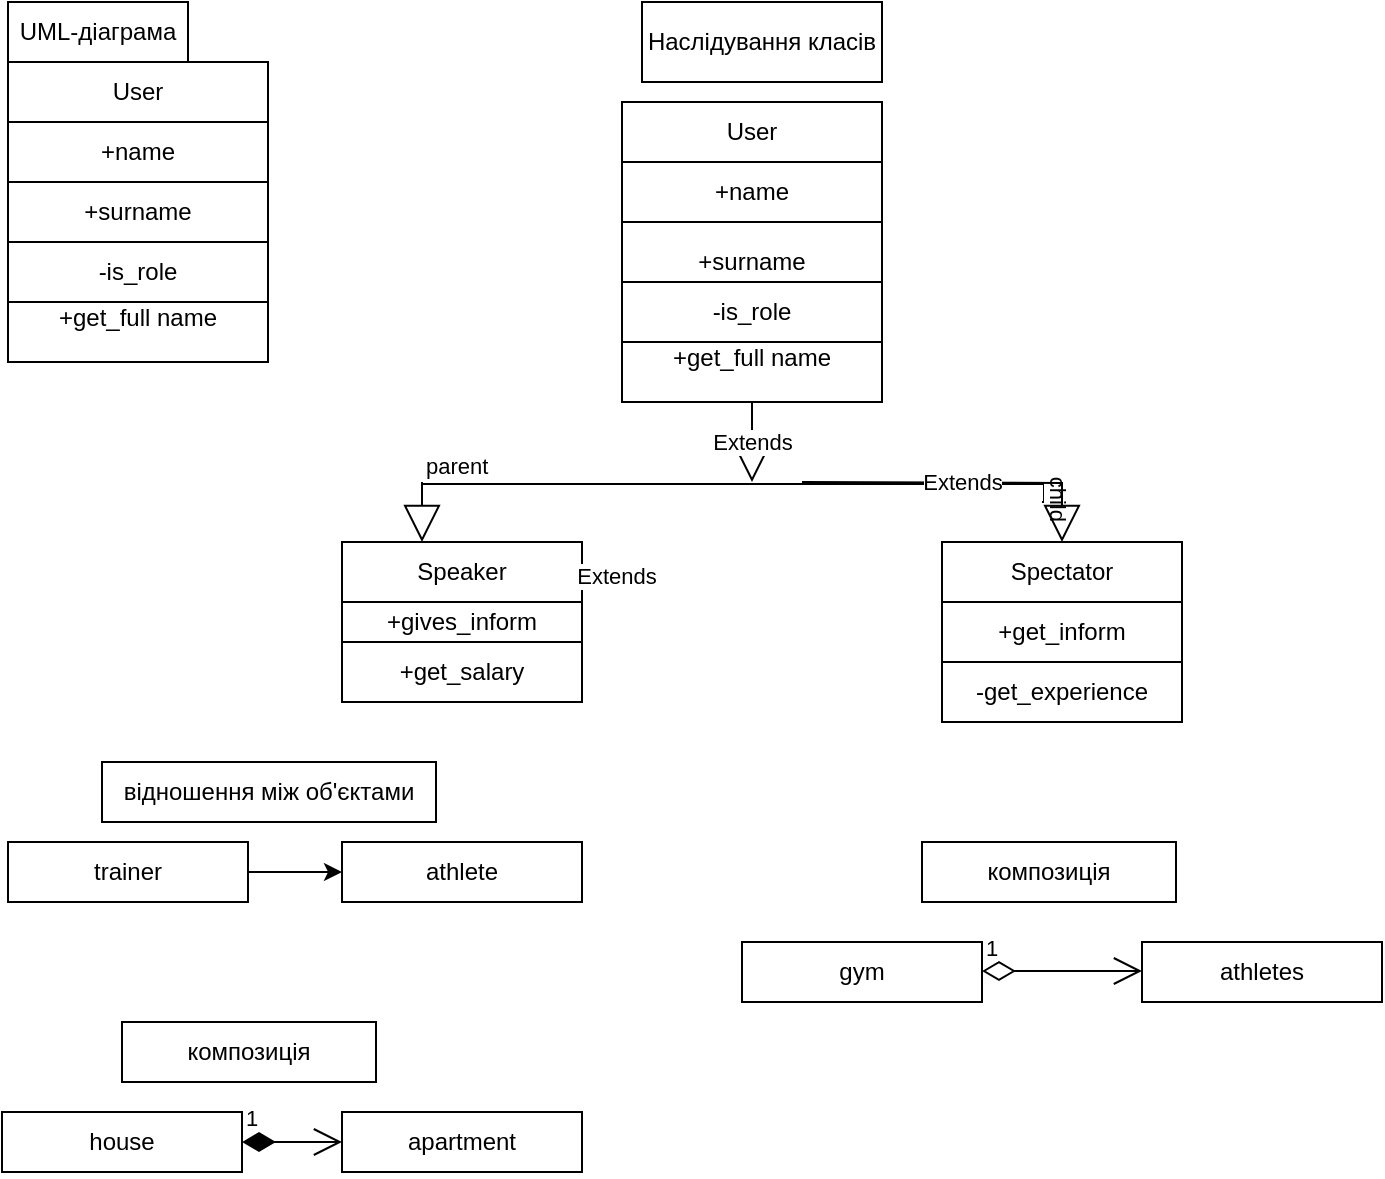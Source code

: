 <mxfile version="24.4.4" type="device">
  <diagram name="Страница — 1" id="CZK2arjifiJRoZW8Agyg">
    <mxGraphModel dx="2704" dy="565" grid="1" gridSize="10" guides="1" tooltips="1" connect="1" arrows="1" fold="1" page="1" pageScale="1" pageWidth="827" pageHeight="1169" math="0" shadow="0">
      <root>
        <mxCell id="0" />
        <mxCell id="1" parent="0" />
        <mxCell id="rmZIUKGWzZladaQl_O9c-1" value="UML-діаграма" style="rounded=0;whiteSpace=wrap;html=1;" parent="1" vertex="1">
          <mxGeometry x="-827" width="90" height="30" as="geometry" />
        </mxCell>
        <mxCell id="rmZIUKGWzZladaQl_O9c-2" value="User" style="rounded=0;whiteSpace=wrap;html=1;" parent="1" vertex="1">
          <mxGeometry x="-827" y="30" width="130" height="30" as="geometry" />
        </mxCell>
        <mxCell id="rmZIUKGWzZladaQl_O9c-3" value="+name" style="rounded=0;whiteSpace=wrap;html=1;" parent="1" vertex="1">
          <mxGeometry x="-827" y="60" width="130" height="30" as="geometry" />
        </mxCell>
        <mxCell id="rmZIUKGWzZladaQl_O9c-4" value="+surname" style="rounded=0;whiteSpace=wrap;html=1;" parent="1" vertex="1">
          <mxGeometry x="-827" y="90" width="130" height="30" as="geometry" />
        </mxCell>
        <mxCell id="rmZIUKGWzZladaQl_O9c-6" style="edgeStyle=orthogonalEdgeStyle;rounded=0;orthogonalLoop=1;jettySize=auto;html=1;exitX=0.5;exitY=1;exitDx=0;exitDy=0;" parent="1" source="rmZIUKGWzZladaQl_O9c-4" target="rmZIUKGWzZladaQl_O9c-4" edge="1">
          <mxGeometry relative="1" as="geometry" />
        </mxCell>
        <mxCell id="rmZIUKGWzZladaQl_O9c-7" value="-is_role" style="rounded=0;whiteSpace=wrap;html=1;" parent="1" vertex="1">
          <mxGeometry x="-827" y="120" width="130" height="30" as="geometry" />
        </mxCell>
        <mxCell id="rmZIUKGWzZladaQl_O9c-8" value="+get_full name&lt;div&gt;&lt;br&gt;&lt;/div&gt;" style="rounded=0;whiteSpace=wrap;html=1;" parent="1" vertex="1">
          <mxGeometry x="-827" y="150" width="130" height="30" as="geometry" />
        </mxCell>
        <mxCell id="rmZIUKGWzZladaQl_O9c-12" value="Наслідування класів" style="rounded=0;whiteSpace=wrap;html=1;" parent="1" vertex="1">
          <mxGeometry x="-510" width="120" height="40" as="geometry" />
        </mxCell>
        <mxCell id="rmZIUKGWzZladaQl_O9c-14" value="User" style="rounded=0;whiteSpace=wrap;html=1;" parent="1" vertex="1">
          <mxGeometry x="-520" y="50" width="130" height="30" as="geometry" />
        </mxCell>
        <mxCell id="rmZIUKGWzZladaQl_O9c-15" value="+name" style="rounded=0;whiteSpace=wrap;html=1;" parent="1" vertex="1">
          <mxGeometry x="-520" y="80" width="130" height="30" as="geometry" />
        </mxCell>
        <mxCell id="rmZIUKGWzZladaQl_O9c-16" value="+surname" style="rounded=0;whiteSpace=wrap;html=1;" parent="1" vertex="1">
          <mxGeometry x="-520" y="110" width="130" height="40" as="geometry" />
        </mxCell>
        <mxCell id="rmZIUKGWzZladaQl_O9c-18" value="-is_role" style="rounded=0;whiteSpace=wrap;html=1;" parent="1" vertex="1">
          <mxGeometry x="-520" y="140" width="130" height="30" as="geometry" />
        </mxCell>
        <mxCell id="rmZIUKGWzZladaQl_O9c-19" value="+get_full name&lt;div&gt;&lt;br&gt;&lt;/div&gt;" style="rounded=0;whiteSpace=wrap;html=1;" parent="1" vertex="1">
          <mxGeometry x="-520" y="170" width="130" height="30" as="geometry" />
        </mxCell>
        <mxCell id="rmZIUKGWzZladaQl_O9c-23" style="edgeStyle=orthogonalEdgeStyle;rounded=0;orthogonalLoop=1;jettySize=auto;html=1;" parent="1" edge="1">
          <mxGeometry relative="1" as="geometry">
            <mxPoint x="-640" y="300" as="targetPoint" />
            <mxPoint x="-640" y="300" as="sourcePoint" />
          </mxGeometry>
        </mxCell>
        <mxCell id="rmZIUKGWzZladaQl_O9c-25" value="Speaker" style="rounded=0;whiteSpace=wrap;html=1;" parent="1" vertex="1">
          <mxGeometry x="-660" y="270" width="120" height="30" as="geometry" />
        </mxCell>
        <mxCell id="rmZIUKGWzZladaQl_O9c-28" value="+gives_inform" style="rounded=0;whiteSpace=wrap;html=1;" parent="1" vertex="1">
          <mxGeometry x="-660" y="300" width="120" height="20" as="geometry" />
        </mxCell>
        <mxCell id="rmZIUKGWzZladaQl_O9c-29" value="+get_salary" style="rounded=0;whiteSpace=wrap;html=1;" parent="1" vertex="1">
          <mxGeometry x="-660" y="320" width="120" height="30" as="geometry" />
        </mxCell>
        <mxCell id="rmZIUKGWzZladaQl_O9c-71" style="edgeStyle=orthogonalEdgeStyle;rounded=0;orthogonalLoop=1;jettySize=auto;html=1;exitX=0.25;exitY=0;exitDx=0;exitDy=0;" parent="1" source="rmZIUKGWzZladaQl_O9c-30" edge="1">
          <mxGeometry relative="1" as="geometry">
            <mxPoint x="-340" y="290" as="targetPoint" />
          </mxGeometry>
        </mxCell>
        <mxCell id="rmZIUKGWzZladaQl_O9c-31" value="-get_experience" style="rounded=0;whiteSpace=wrap;html=1;" parent="1" vertex="1">
          <mxGeometry x="-360" y="330" width="120" height="30" as="geometry" />
        </mxCell>
        <mxCell id="rmZIUKGWzZladaQl_O9c-39" value="відношення між об&#39;єктами" style="rounded=0;whiteSpace=wrap;html=1;" parent="1" vertex="1">
          <mxGeometry x="-780" y="380" width="167" height="30" as="geometry" />
        </mxCell>
        <mxCell id="rmZIUKGWzZladaQl_O9c-40" value="trainer" style="rounded=0;whiteSpace=wrap;html=1;" parent="1" vertex="1">
          <mxGeometry x="-827" y="420" width="120" height="30" as="geometry" />
        </mxCell>
        <mxCell id="rmZIUKGWzZladaQl_O9c-41" value="" style="endArrow=classic;html=1;rounded=0;exitX=1;exitY=0.5;exitDx=0;exitDy=0;" parent="1" source="rmZIUKGWzZladaQl_O9c-40" edge="1">
          <mxGeometry width="50" height="50" relative="1" as="geometry">
            <mxPoint x="-690" y="440" as="sourcePoint" />
            <mxPoint x="-660" y="435" as="targetPoint" />
            <Array as="points" />
          </mxGeometry>
        </mxCell>
        <mxCell id="rmZIUKGWzZladaQl_O9c-43" value="athlete" style="rounded=0;whiteSpace=wrap;html=1;" parent="1" vertex="1">
          <mxGeometry x="-660" y="420" width="120" height="30" as="geometry" />
        </mxCell>
        <mxCell id="rmZIUKGWzZladaQl_O9c-44" value="композиція" style="rounded=0;whiteSpace=wrap;html=1;" parent="1" vertex="1">
          <mxGeometry x="-770" y="510" width="127" height="30" as="geometry" />
        </mxCell>
        <mxCell id="rmZIUKGWzZladaQl_O9c-46" value="apartment" style="rounded=0;whiteSpace=wrap;html=1;" parent="1" vertex="1">
          <mxGeometry x="-660" y="555" width="120" height="30" as="geometry" />
        </mxCell>
        <mxCell id="rmZIUKGWzZladaQl_O9c-47" value="1" style="endArrow=open;html=1;endSize=12;startArrow=diamondThin;startSize=14;startFill=1;edgeStyle=orthogonalEdgeStyle;align=left;verticalAlign=bottom;rounded=0;" parent="1" edge="1">
          <mxGeometry x="-1" y="3" relative="1" as="geometry">
            <mxPoint x="-710" y="570" as="sourcePoint" />
            <mxPoint x="-660" y="570" as="targetPoint" />
          </mxGeometry>
        </mxCell>
        <mxCell id="rmZIUKGWzZladaQl_O9c-48" value="house" style="rounded=0;whiteSpace=wrap;html=1;" parent="1" vertex="1">
          <mxGeometry x="-830" y="555" width="120" height="30" as="geometry" />
        </mxCell>
        <mxCell id="rmZIUKGWzZladaQl_O9c-49" value="композиція" style="rounded=0;whiteSpace=wrap;html=1;" parent="1" vertex="1">
          <mxGeometry x="-370" y="420" width="127" height="30" as="geometry" />
        </mxCell>
        <mxCell id="rmZIUKGWzZladaQl_O9c-50" value="gym" style="rounded=0;whiteSpace=wrap;html=1;" parent="1" vertex="1">
          <mxGeometry x="-460" y="470" width="120" height="30" as="geometry" />
        </mxCell>
        <mxCell id="rmZIUKGWzZladaQl_O9c-51" value="athletes" style="rounded=0;whiteSpace=wrap;html=1;" parent="1" vertex="1">
          <mxGeometry x="-260" y="470" width="120" height="30" as="geometry" />
        </mxCell>
        <mxCell id="rmZIUKGWzZladaQl_O9c-58" value="1" style="endArrow=open;html=1;endSize=12;startArrow=diamondThin;startSize=14;startFill=0;edgeStyle=orthogonalEdgeStyle;align=left;verticalAlign=bottom;rounded=0;" parent="1" edge="1">
          <mxGeometry x="-1" y="3" relative="1" as="geometry">
            <mxPoint x="-340" y="484.5" as="sourcePoint" />
            <mxPoint x="-260" y="484.5" as="targetPoint" />
          </mxGeometry>
        </mxCell>
        <mxCell id="rmZIUKGWzZladaQl_O9c-67" value="Extends" style="endArrow=block;endSize=16;endFill=0;html=1;rounded=0;entryX=0.5;entryY=0;entryDx=0;entryDy=0;" parent="1" edge="1">
          <mxGeometry x="1" y="57" width="160" relative="1" as="geometry">
            <mxPoint x="-620" y="240" as="sourcePoint" />
            <mxPoint x="-620" y="270" as="targetPoint" />
            <mxPoint x="40" y="17" as="offset" />
          </mxGeometry>
        </mxCell>
        <mxCell id="rmZIUKGWzZladaQl_O9c-68" value="" style="endArrow=none;html=1;edgeStyle=orthogonalEdgeStyle;rounded=0;" parent="1" edge="1">
          <mxGeometry relative="1" as="geometry">
            <mxPoint x="-620" y="240" as="sourcePoint" />
            <mxPoint x="-310" y="250" as="targetPoint" />
            <Array as="points">
              <mxPoint x="-620" y="241" />
              <mxPoint x="-309" y="241" />
            </Array>
          </mxGeometry>
        </mxCell>
        <mxCell id="rmZIUKGWzZladaQl_O9c-69" value="parent" style="edgeLabel;resizable=0;html=1;align=left;verticalAlign=bottom;" parent="rmZIUKGWzZladaQl_O9c-68" connectable="0" vertex="1">
          <mxGeometry x="-1" relative="1" as="geometry" />
        </mxCell>
        <mxCell id="rmZIUKGWzZladaQl_O9c-70" value="child" style="edgeLabel;resizable=0;html=1;align=right;verticalAlign=bottom;rotation=90;" parent="rmZIUKGWzZladaQl_O9c-68" connectable="0" vertex="1">
          <mxGeometry x="1" relative="1" as="geometry">
            <mxPoint y="10" as="offset" />
          </mxGeometry>
        </mxCell>
        <mxCell id="rmZIUKGWzZladaQl_O9c-72" value="" style="edgeStyle=orthogonalEdgeStyle;rounded=0;orthogonalLoop=1;jettySize=auto;html=1;exitX=0.25;exitY=0;exitDx=0;exitDy=0;" parent="1" source="rmZIUKGWzZladaQl_O9c-31" target="rmZIUKGWzZladaQl_O9c-30" edge="1">
          <mxGeometry relative="1" as="geometry">
            <mxPoint x="-340" y="290" as="targetPoint" />
            <mxPoint x="-290" y="300" as="sourcePoint" />
          </mxGeometry>
        </mxCell>
        <mxCell id="rmZIUKGWzZladaQl_O9c-30" value="+get_inform" style="rounded=0;whiteSpace=wrap;html=1;" parent="1" vertex="1">
          <mxGeometry x="-360" y="300" width="120" height="30" as="geometry" />
        </mxCell>
        <mxCell id="rmZIUKGWzZladaQl_O9c-77" style="edgeStyle=orthogonalEdgeStyle;rounded=0;orthogonalLoop=1;jettySize=auto;html=1;exitX=0.5;exitY=1;exitDx=0;exitDy=0;" parent="1" source="rmZIUKGWzZladaQl_O9c-31" target="rmZIUKGWzZladaQl_O9c-31" edge="1">
          <mxGeometry relative="1" as="geometry" />
        </mxCell>
        <mxCell id="rmZIUKGWzZladaQl_O9c-78" value="Spectator" style="rounded=0;whiteSpace=wrap;html=1;" parent="1" vertex="1">
          <mxGeometry x="-360" y="270" width="120" height="30" as="geometry" />
        </mxCell>
        <mxCell id="GnYbX8LPIg0lEVLMLoaF-6" value="Extends" style="endArrow=block;endSize=16;endFill=0;html=1;rounded=0;edgeStyle=orthogonalEdgeStyle;entryX=0.5;entryY=0;entryDx=0;entryDy=0;" parent="1" target="rmZIUKGWzZladaQl_O9c-78" edge="1">
          <mxGeometry width="160" relative="1" as="geometry">
            <mxPoint x="-430" y="240" as="sourcePoint" />
            <mxPoint x="-270" y="240" as="targetPoint" />
          </mxGeometry>
        </mxCell>
        <mxCell id="GnYbX8LPIg0lEVLMLoaF-7" value="Extends" style="endArrow=block;endSize=16;endFill=0;html=1;rounded=0;exitX=0.5;exitY=1;exitDx=0;exitDy=0;" parent="1" source="rmZIUKGWzZladaQl_O9c-19" edge="1">
          <mxGeometry width="160" relative="1" as="geometry">
            <mxPoint x="-420" y="290" as="sourcePoint" />
            <mxPoint x="-455" y="240" as="targetPoint" />
          </mxGeometry>
        </mxCell>
      </root>
    </mxGraphModel>
  </diagram>
</mxfile>
